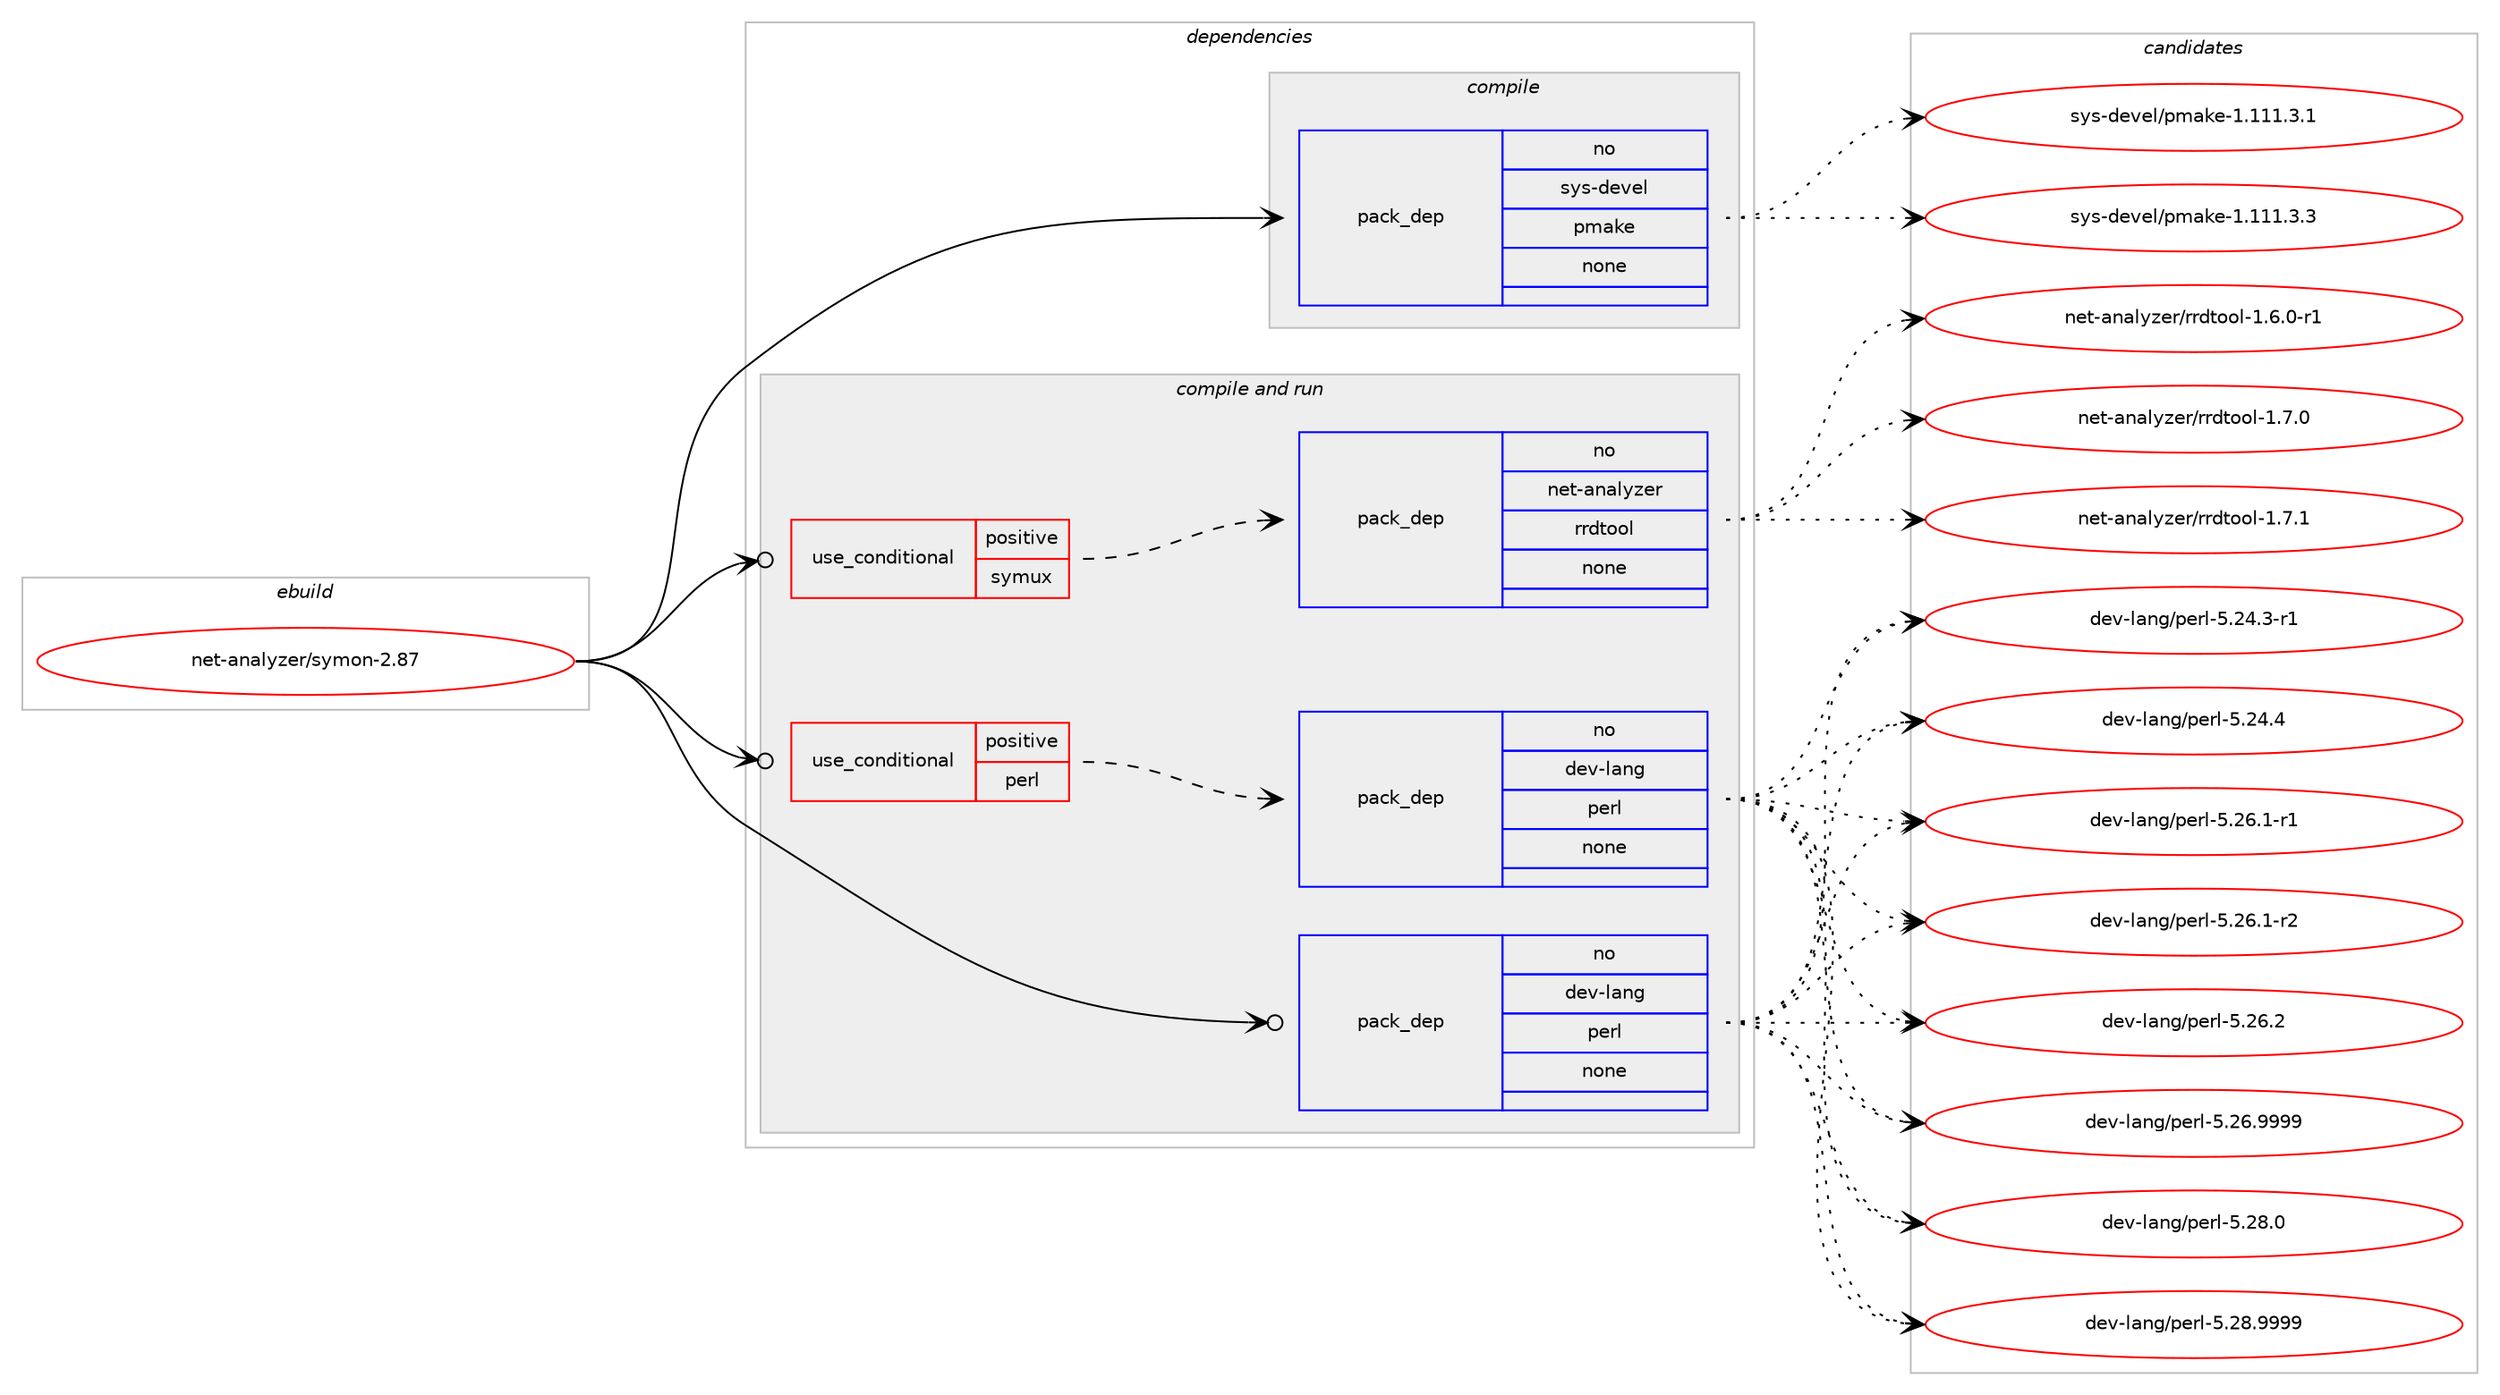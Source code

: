 digraph prolog {

# *************
# Graph options
# *************

newrank=true;
concentrate=true;
compound=true;
graph [rankdir=LR,fontname=Helvetica,fontsize=10,ranksep=1.5];#, ranksep=2.5, nodesep=0.2];
edge  [arrowhead=vee];
node  [fontname=Helvetica,fontsize=10];

# **********
# The ebuild
# **********

subgraph cluster_leftcol {
color=gray;
rank=same;
label=<<i>ebuild</i>>;
id [label="net-analyzer/symon-2.87", color=red, width=4, href="../net-analyzer/symon-2.87.svg"];
}

# ****************
# The dependencies
# ****************

subgraph cluster_midcol {
color=gray;
label=<<i>dependencies</i>>;
subgraph cluster_compile {
fillcolor="#eeeeee";
style=filled;
label=<<i>compile</i>>;
subgraph pack1177904 {
dependency1647271 [label=<<TABLE BORDER="0" CELLBORDER="1" CELLSPACING="0" CELLPADDING="4" WIDTH="220"><TR><TD ROWSPAN="6" CELLPADDING="30">pack_dep</TD></TR><TR><TD WIDTH="110">no</TD></TR><TR><TD>sys-devel</TD></TR><TR><TD>pmake</TD></TR><TR><TD>none</TD></TR><TR><TD></TD></TR></TABLE>>, shape=none, color=blue];
}
id:e -> dependency1647271:w [weight=20,style="solid",arrowhead="vee"];
}
subgraph cluster_compileandrun {
fillcolor="#eeeeee";
style=filled;
label=<<i>compile and run</i>>;
subgraph cond442709 {
dependency1647272 [label=<<TABLE BORDER="0" CELLBORDER="1" CELLSPACING="0" CELLPADDING="4"><TR><TD ROWSPAN="3" CELLPADDING="10">use_conditional</TD></TR><TR><TD>positive</TD></TR><TR><TD>perl</TD></TR></TABLE>>, shape=none, color=red];
subgraph pack1177905 {
dependency1647273 [label=<<TABLE BORDER="0" CELLBORDER="1" CELLSPACING="0" CELLPADDING="4" WIDTH="220"><TR><TD ROWSPAN="6" CELLPADDING="30">pack_dep</TD></TR><TR><TD WIDTH="110">no</TD></TR><TR><TD>dev-lang</TD></TR><TR><TD>perl</TD></TR><TR><TD>none</TD></TR><TR><TD></TD></TR></TABLE>>, shape=none, color=blue];
}
dependency1647272:e -> dependency1647273:w [weight=20,style="dashed",arrowhead="vee"];
}
id:e -> dependency1647272:w [weight=20,style="solid",arrowhead="odotvee"];
subgraph cond442710 {
dependency1647274 [label=<<TABLE BORDER="0" CELLBORDER="1" CELLSPACING="0" CELLPADDING="4"><TR><TD ROWSPAN="3" CELLPADDING="10">use_conditional</TD></TR><TR><TD>positive</TD></TR><TR><TD>symux</TD></TR></TABLE>>, shape=none, color=red];
subgraph pack1177906 {
dependency1647275 [label=<<TABLE BORDER="0" CELLBORDER="1" CELLSPACING="0" CELLPADDING="4" WIDTH="220"><TR><TD ROWSPAN="6" CELLPADDING="30">pack_dep</TD></TR><TR><TD WIDTH="110">no</TD></TR><TR><TD>net-analyzer</TD></TR><TR><TD>rrdtool</TD></TR><TR><TD>none</TD></TR><TR><TD></TD></TR></TABLE>>, shape=none, color=blue];
}
dependency1647274:e -> dependency1647275:w [weight=20,style="dashed",arrowhead="vee"];
}
id:e -> dependency1647274:w [weight=20,style="solid",arrowhead="odotvee"];
subgraph pack1177907 {
dependency1647276 [label=<<TABLE BORDER="0" CELLBORDER="1" CELLSPACING="0" CELLPADDING="4" WIDTH="220"><TR><TD ROWSPAN="6" CELLPADDING="30">pack_dep</TD></TR><TR><TD WIDTH="110">no</TD></TR><TR><TD>dev-lang</TD></TR><TR><TD>perl</TD></TR><TR><TD>none</TD></TR><TR><TD></TD></TR></TABLE>>, shape=none, color=blue];
}
id:e -> dependency1647276:w [weight=20,style="solid",arrowhead="odotvee"];
}
subgraph cluster_run {
fillcolor="#eeeeee";
style=filled;
label=<<i>run</i>>;
}
}

# **************
# The candidates
# **************

subgraph cluster_choices {
rank=same;
color=gray;
label=<<i>candidates</i>>;

subgraph choice1177904 {
color=black;
nodesep=1;
choice11512111545100101118101108471121099710710145494649494946514649 [label="sys-devel/pmake-1.111.3.1", color=red, width=4,href="../sys-devel/pmake-1.111.3.1.svg"];
choice11512111545100101118101108471121099710710145494649494946514651 [label="sys-devel/pmake-1.111.3.3", color=red, width=4,href="../sys-devel/pmake-1.111.3.3.svg"];
dependency1647271:e -> choice11512111545100101118101108471121099710710145494649494946514649:w [style=dotted,weight="100"];
dependency1647271:e -> choice11512111545100101118101108471121099710710145494649494946514651:w [style=dotted,weight="100"];
}
subgraph choice1177905 {
color=black;
nodesep=1;
choice100101118451089711010347112101114108455346505246514511449 [label="dev-lang/perl-5.24.3-r1", color=red, width=4,href="../dev-lang/perl-5.24.3-r1.svg"];
choice10010111845108971101034711210111410845534650524652 [label="dev-lang/perl-5.24.4", color=red, width=4,href="../dev-lang/perl-5.24.4.svg"];
choice100101118451089711010347112101114108455346505446494511449 [label="dev-lang/perl-5.26.1-r1", color=red, width=4,href="../dev-lang/perl-5.26.1-r1.svg"];
choice100101118451089711010347112101114108455346505446494511450 [label="dev-lang/perl-5.26.1-r2", color=red, width=4,href="../dev-lang/perl-5.26.1-r2.svg"];
choice10010111845108971101034711210111410845534650544650 [label="dev-lang/perl-5.26.2", color=red, width=4,href="../dev-lang/perl-5.26.2.svg"];
choice10010111845108971101034711210111410845534650544657575757 [label="dev-lang/perl-5.26.9999", color=red, width=4,href="../dev-lang/perl-5.26.9999.svg"];
choice10010111845108971101034711210111410845534650564648 [label="dev-lang/perl-5.28.0", color=red, width=4,href="../dev-lang/perl-5.28.0.svg"];
choice10010111845108971101034711210111410845534650564657575757 [label="dev-lang/perl-5.28.9999", color=red, width=4,href="../dev-lang/perl-5.28.9999.svg"];
dependency1647273:e -> choice100101118451089711010347112101114108455346505246514511449:w [style=dotted,weight="100"];
dependency1647273:e -> choice10010111845108971101034711210111410845534650524652:w [style=dotted,weight="100"];
dependency1647273:e -> choice100101118451089711010347112101114108455346505446494511449:w [style=dotted,weight="100"];
dependency1647273:e -> choice100101118451089711010347112101114108455346505446494511450:w [style=dotted,weight="100"];
dependency1647273:e -> choice10010111845108971101034711210111410845534650544650:w [style=dotted,weight="100"];
dependency1647273:e -> choice10010111845108971101034711210111410845534650544657575757:w [style=dotted,weight="100"];
dependency1647273:e -> choice10010111845108971101034711210111410845534650564648:w [style=dotted,weight="100"];
dependency1647273:e -> choice10010111845108971101034711210111410845534650564657575757:w [style=dotted,weight="100"];
}
subgraph choice1177906 {
color=black;
nodesep=1;
choice110101116459711097108121122101114471141141001161111111084549465446484511449 [label="net-analyzer/rrdtool-1.6.0-r1", color=red, width=4,href="../net-analyzer/rrdtool-1.6.0-r1.svg"];
choice11010111645971109710812112210111447114114100116111111108454946554648 [label="net-analyzer/rrdtool-1.7.0", color=red, width=4,href="../net-analyzer/rrdtool-1.7.0.svg"];
choice11010111645971109710812112210111447114114100116111111108454946554649 [label="net-analyzer/rrdtool-1.7.1", color=red, width=4,href="../net-analyzer/rrdtool-1.7.1.svg"];
dependency1647275:e -> choice110101116459711097108121122101114471141141001161111111084549465446484511449:w [style=dotted,weight="100"];
dependency1647275:e -> choice11010111645971109710812112210111447114114100116111111108454946554648:w [style=dotted,weight="100"];
dependency1647275:e -> choice11010111645971109710812112210111447114114100116111111108454946554649:w [style=dotted,weight="100"];
}
subgraph choice1177907 {
color=black;
nodesep=1;
choice100101118451089711010347112101114108455346505246514511449 [label="dev-lang/perl-5.24.3-r1", color=red, width=4,href="../dev-lang/perl-5.24.3-r1.svg"];
choice10010111845108971101034711210111410845534650524652 [label="dev-lang/perl-5.24.4", color=red, width=4,href="../dev-lang/perl-5.24.4.svg"];
choice100101118451089711010347112101114108455346505446494511449 [label="dev-lang/perl-5.26.1-r1", color=red, width=4,href="../dev-lang/perl-5.26.1-r1.svg"];
choice100101118451089711010347112101114108455346505446494511450 [label="dev-lang/perl-5.26.1-r2", color=red, width=4,href="../dev-lang/perl-5.26.1-r2.svg"];
choice10010111845108971101034711210111410845534650544650 [label="dev-lang/perl-5.26.2", color=red, width=4,href="../dev-lang/perl-5.26.2.svg"];
choice10010111845108971101034711210111410845534650544657575757 [label="dev-lang/perl-5.26.9999", color=red, width=4,href="../dev-lang/perl-5.26.9999.svg"];
choice10010111845108971101034711210111410845534650564648 [label="dev-lang/perl-5.28.0", color=red, width=4,href="../dev-lang/perl-5.28.0.svg"];
choice10010111845108971101034711210111410845534650564657575757 [label="dev-lang/perl-5.28.9999", color=red, width=4,href="../dev-lang/perl-5.28.9999.svg"];
dependency1647276:e -> choice100101118451089711010347112101114108455346505246514511449:w [style=dotted,weight="100"];
dependency1647276:e -> choice10010111845108971101034711210111410845534650524652:w [style=dotted,weight="100"];
dependency1647276:e -> choice100101118451089711010347112101114108455346505446494511449:w [style=dotted,weight="100"];
dependency1647276:e -> choice100101118451089711010347112101114108455346505446494511450:w [style=dotted,weight="100"];
dependency1647276:e -> choice10010111845108971101034711210111410845534650544650:w [style=dotted,weight="100"];
dependency1647276:e -> choice10010111845108971101034711210111410845534650544657575757:w [style=dotted,weight="100"];
dependency1647276:e -> choice10010111845108971101034711210111410845534650564648:w [style=dotted,weight="100"];
dependency1647276:e -> choice10010111845108971101034711210111410845534650564657575757:w [style=dotted,weight="100"];
}
}

}
